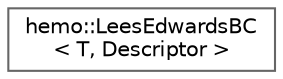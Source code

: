 digraph "Graphical Class Hierarchy"
{
 // LATEX_PDF_SIZE
  bgcolor="transparent";
  edge [fontname=Helvetica,fontsize=10,labelfontname=Helvetica,labelfontsize=10];
  node [fontname=Helvetica,fontsize=10,shape=box,height=0.2,width=0.4];
  rankdir="LR";
  Node0 [id="Node000000",label="hemo::LeesEdwardsBC\l\< T, Descriptor \>",height=0.2,width=0.4,color="grey40", fillcolor="white", style="filled",URL="$classhemo_1_1LeesEdwardsBC.html",tooltip=" "];
}
